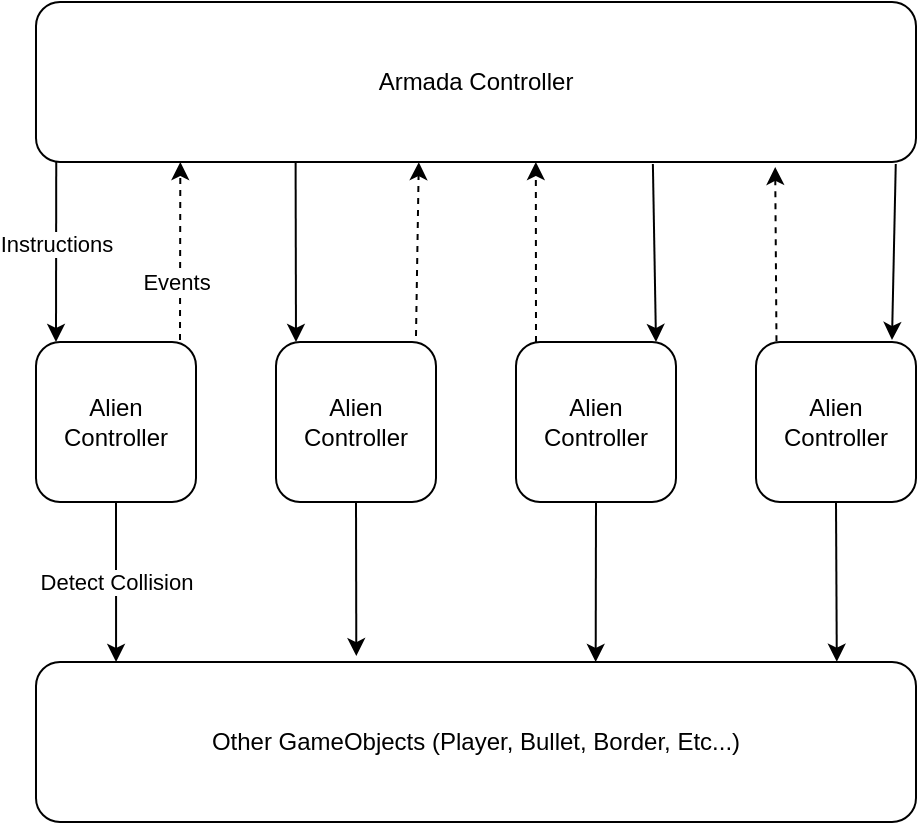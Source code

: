 <mxfile version="13.6.6" type="github">
  <diagram id="qhHpzmp2tUydWUcnB4Fc" name="Page-1">
    <mxGraphModel dx="1186" dy="773" grid="1" gridSize="10" guides="1" tooltips="1" connect="1" arrows="1" fold="1" page="1" pageScale="1" pageWidth="850" pageHeight="1100" math="0" shadow="0">
      <root>
        <mxCell id="0" />
        <mxCell id="1" parent="0" />
        <mxCell id="v8HJ1O2Uti7qaJmyZi02-2" value="Armada Controller" style="rounded=1;whiteSpace=wrap;html=1;" parent="1" vertex="1">
          <mxGeometry x="200" y="150" width="440" height="80" as="geometry" />
        </mxCell>
        <mxCell id="v8HJ1O2Uti7qaJmyZi02-3" value="Alien Controller" style="rounded=1;whiteSpace=wrap;html=1;" parent="1" vertex="1">
          <mxGeometry x="200" y="320" width="80" height="80" as="geometry" />
        </mxCell>
        <mxCell id="v8HJ1O2Uti7qaJmyZi02-4" value="Alien Controller" style="rounded=1;whiteSpace=wrap;html=1;" parent="1" vertex="1">
          <mxGeometry x="320" y="320" width="80" height="80" as="geometry" />
        </mxCell>
        <mxCell id="v8HJ1O2Uti7qaJmyZi02-5" value="Alien Controller" style="rounded=1;whiteSpace=wrap;html=1;" parent="1" vertex="1">
          <mxGeometry x="440" y="320" width="80" height="80" as="geometry" />
        </mxCell>
        <mxCell id="v8HJ1O2Uti7qaJmyZi02-6" value="Alien Controller" style="rounded=1;whiteSpace=wrap;html=1;" parent="1" vertex="1">
          <mxGeometry x="560" y="320" width="80" height="80" as="geometry" />
        </mxCell>
        <mxCell id="v8HJ1O2Uti7qaJmyZi02-10" value="" style="endArrow=classic;html=1;entryX=0.125;entryY=0;entryDx=0;entryDy=0;exitX=0.023;exitY=1;exitDx=0;exitDy=0;exitPerimeter=0;entryPerimeter=0;" parent="1" source="v8HJ1O2Uti7qaJmyZi02-2" target="v8HJ1O2Uti7qaJmyZi02-3" edge="1">
          <mxGeometry relative="1" as="geometry">
            <mxPoint x="280" y="500" as="sourcePoint" />
            <mxPoint x="380" y="500" as="targetPoint" />
          </mxGeometry>
        </mxCell>
        <mxCell id="v8HJ1O2Uti7qaJmyZi02-11" value="Instructions" style="edgeLabel;resizable=0;html=1;align=center;verticalAlign=middle;" parent="v8HJ1O2Uti7qaJmyZi02-10" connectable="0" vertex="1">
          <mxGeometry relative="1" as="geometry">
            <mxPoint x="-0.06" y="-4.71" as="offset" />
          </mxGeometry>
        </mxCell>
        <mxCell id="v8HJ1O2Uti7qaJmyZi02-14" value="" style="endArrow=classic;html=1;entryX=0.875;entryY=0;entryDx=0;entryDy=0;entryPerimeter=0;exitX=0.701;exitY=1.013;exitDx=0;exitDy=0;exitPerimeter=0;" parent="1" source="v8HJ1O2Uti7qaJmyZi02-2" target="v8HJ1O2Uti7qaJmyZi02-5" edge="1">
          <mxGeometry relative="1" as="geometry">
            <mxPoint x="404" y="180" as="sourcePoint" />
            <mxPoint x="260" y="340" as="targetPoint" />
          </mxGeometry>
        </mxCell>
        <mxCell id="v8HJ1O2Uti7qaJmyZi02-16" value="" style="endArrow=classic;html=1;exitX=0.977;exitY=1.013;exitDx=0;exitDy=0;exitPerimeter=0;" parent="1" source="v8HJ1O2Uti7qaJmyZi02-2" edge="1">
          <mxGeometry relative="1" as="geometry">
            <mxPoint x="414" y="190" as="sourcePoint" />
            <mxPoint x="628" y="319" as="targetPoint" />
          </mxGeometry>
        </mxCell>
        <mxCell id="v8HJ1O2Uti7qaJmyZi02-18" value="" style="endArrow=classic;html=1;dashed=1;exitX=0.9;exitY=-0.012;exitDx=0;exitDy=0;exitPerimeter=0;entryX=0.164;entryY=1;entryDx=0;entryDy=0;entryPerimeter=0;" parent="1" source="v8HJ1O2Uti7qaJmyZi02-3" target="v8HJ1O2Uti7qaJmyZi02-2" edge="1">
          <mxGeometry relative="1" as="geometry">
            <mxPoint x="370" y="390" as="sourcePoint" />
            <mxPoint x="320" y="170" as="targetPoint" />
          </mxGeometry>
        </mxCell>
        <mxCell id="v8HJ1O2Uti7qaJmyZi02-19" value="Events" style="edgeLabel;resizable=0;html=1;align=center;verticalAlign=middle;" parent="v8HJ1O2Uti7qaJmyZi02-18" connectable="0" vertex="1">
          <mxGeometry relative="1" as="geometry">
            <mxPoint x="-2.08" y="15.63" as="offset" />
          </mxGeometry>
        </mxCell>
        <mxCell id="v8HJ1O2Uti7qaJmyZi02-23" value="" style="endArrow=classic;html=1;exitX=0.295;exitY=1;exitDx=0;exitDy=0;exitPerimeter=0;" parent="1" source="v8HJ1O2Uti7qaJmyZi02-2" edge="1">
          <mxGeometry relative="1" as="geometry">
            <mxPoint x="440" y="170" as="sourcePoint" />
            <mxPoint x="330" y="320" as="targetPoint" />
          </mxGeometry>
        </mxCell>
        <mxCell id="v8HJ1O2Uti7qaJmyZi02-24" value="" style="endArrow=classic;html=1;dashed=1;entryX=0.435;entryY=1.001;entryDx=0;entryDy=0;entryPerimeter=0;" parent="1" target="v8HJ1O2Uti7qaJmyZi02-2" edge="1">
          <mxGeometry relative="1" as="geometry">
            <mxPoint x="390" y="317" as="sourcePoint" />
            <mxPoint x="485" y="170" as="targetPoint" />
          </mxGeometry>
        </mxCell>
        <mxCell id="v8HJ1O2Uti7qaJmyZi02-26" value="" style="endArrow=classic;html=1;dashed=1;exitX=0.125;exitY=0;exitDx=0;exitDy=0;exitPerimeter=0;entryX=0.568;entryY=1;entryDx=0;entryDy=0;entryPerimeter=0;" parent="1" source="v8HJ1O2Uti7qaJmyZi02-5" target="v8HJ1O2Uti7qaJmyZi02-2" edge="1">
          <mxGeometry relative="1" as="geometry">
            <mxPoint x="400" y="327" as="sourcePoint" />
            <mxPoint x="450" y="160" as="targetPoint" />
          </mxGeometry>
        </mxCell>
        <mxCell id="v8HJ1O2Uti7qaJmyZi02-27" value="" style="endArrow=classic;html=1;dashed=1;exitX=0.128;exitY=-0.005;exitDx=0;exitDy=0;exitPerimeter=0;entryX=0.84;entryY=1.031;entryDx=0;entryDy=0;entryPerimeter=0;" parent="1" source="v8HJ1O2Uti7qaJmyZi02-6" target="v8HJ1O2Uti7qaJmyZi02-2" edge="1">
          <mxGeometry relative="1" as="geometry">
            <mxPoint x="410" y="337" as="sourcePoint" />
            <mxPoint x="570" y="163" as="targetPoint" />
          </mxGeometry>
        </mxCell>
        <mxCell id="v8HJ1O2Uti7qaJmyZi02-29" value="Other GameObjects (Player, Bullet, Border, Etc...)" style="rounded=1;whiteSpace=wrap;html=1;" parent="1" vertex="1">
          <mxGeometry x="200" y="480" width="440" height="80" as="geometry" />
        </mxCell>
        <mxCell id="TlILXQmuUHvs_lvBGfmx-1" value="Detect Collision" style="endArrow=classic;html=1;exitX=0.5;exitY=1;exitDx=0;exitDy=0;entryX=0.091;entryY=0;entryDx=0;entryDy=0;entryPerimeter=0;" edge="1" parent="1" source="v8HJ1O2Uti7qaJmyZi02-3" target="v8HJ1O2Uti7qaJmyZi02-29">
          <mxGeometry relative="1" as="geometry">
            <mxPoint x="339.8" y="170" as="sourcePoint" />
            <mxPoint x="340" y="330" as="targetPoint" />
          </mxGeometry>
        </mxCell>
        <mxCell id="TlILXQmuUHvs_lvBGfmx-4" value="" style="endArrow=classic;html=1;exitX=0.5;exitY=1;exitDx=0;exitDy=0;entryX=0.364;entryY=-0.037;entryDx=0;entryDy=0;entryPerimeter=0;" edge="1" parent="1" source="v8HJ1O2Uti7qaJmyZi02-4" target="v8HJ1O2Uti7qaJmyZi02-29">
          <mxGeometry width="50" height="50" relative="1" as="geometry">
            <mxPoint x="400" y="440" as="sourcePoint" />
            <mxPoint x="450" y="390" as="targetPoint" />
          </mxGeometry>
        </mxCell>
        <mxCell id="TlILXQmuUHvs_lvBGfmx-6" value="" style="endArrow=classic;html=1;exitX=0.5;exitY=1;exitDx=0;exitDy=0;entryX=0.636;entryY=0;entryDx=0;entryDy=0;entryPerimeter=0;" edge="1" parent="1" source="v8HJ1O2Uti7qaJmyZi02-5" target="v8HJ1O2Uti7qaJmyZi02-29">
          <mxGeometry width="50" height="50" relative="1" as="geometry">
            <mxPoint x="370" y="410" as="sourcePoint" />
            <mxPoint x="370.16" y="487.04" as="targetPoint" />
          </mxGeometry>
        </mxCell>
        <mxCell id="TlILXQmuUHvs_lvBGfmx-7" value="" style="endArrow=classic;html=1;entryX=0.91;entryY=-0.002;entryDx=0;entryDy=0;entryPerimeter=0;" edge="1" parent="1" target="v8HJ1O2Uti7qaJmyZi02-29">
          <mxGeometry width="50" height="50" relative="1" as="geometry">
            <mxPoint x="600" y="400" as="sourcePoint" />
            <mxPoint x="604" y="480" as="targetPoint" />
          </mxGeometry>
        </mxCell>
      </root>
    </mxGraphModel>
  </diagram>
</mxfile>
